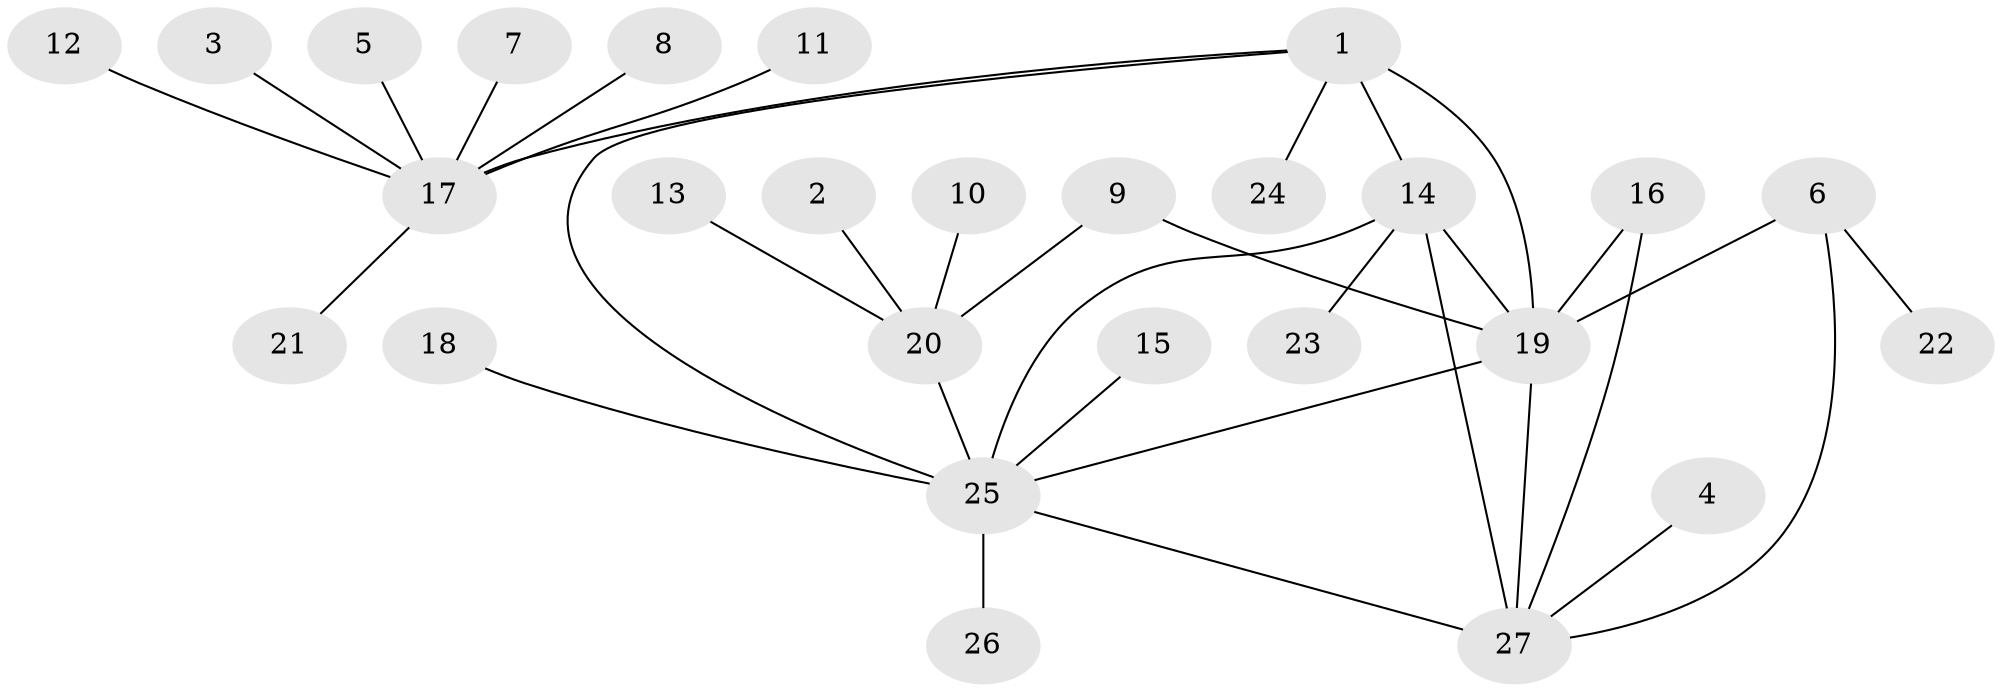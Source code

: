 // original degree distribution, {10: 0.015151515151515152, 7: 0.045454545454545456, 2: 0.21212121212121213, 5: 0.045454545454545456, 6: 0.015151515151515152, 8: 0.015151515151515152, 3: 0.09090909090909091, 4: 0.030303030303030304, 12: 0.015151515151515152, 1: 0.5151515151515151}
// Generated by graph-tools (version 1.1) at 2025/37/03/04/25 23:37:37]
// undirected, 27 vertices, 34 edges
graph export_dot {
  node [color=gray90,style=filled];
  1;
  2;
  3;
  4;
  5;
  6;
  7;
  8;
  9;
  10;
  11;
  12;
  13;
  14;
  15;
  16;
  17;
  18;
  19;
  20;
  21;
  22;
  23;
  24;
  25;
  26;
  27;
  1 -- 14 [weight=3.0];
  1 -- 17 [weight=2.0];
  1 -- 19 [weight=1.0];
  1 -- 24 [weight=1.0];
  1 -- 25 [weight=1.0];
  2 -- 20 [weight=1.0];
  3 -- 17 [weight=1.0];
  4 -- 27 [weight=1.0];
  5 -- 17 [weight=1.0];
  6 -- 19 [weight=2.0];
  6 -- 22 [weight=1.0];
  6 -- 27 [weight=1.0];
  7 -- 17 [weight=1.0];
  8 -- 17 [weight=1.0];
  9 -- 19 [weight=1.0];
  9 -- 20 [weight=1.0];
  10 -- 20 [weight=1.0];
  11 -- 17 [weight=1.0];
  12 -- 17 [weight=1.0];
  13 -- 20 [weight=1.0];
  14 -- 19 [weight=1.0];
  14 -- 23 [weight=1.0];
  14 -- 25 [weight=1.0];
  14 -- 27 [weight=2.0];
  15 -- 25 [weight=1.0];
  16 -- 19 [weight=1.0];
  16 -- 27 [weight=1.0];
  17 -- 21 [weight=1.0];
  18 -- 25 [weight=1.0];
  19 -- 25 [weight=1.0];
  19 -- 27 [weight=1.0];
  20 -- 25 [weight=2.0];
  25 -- 26 [weight=1.0];
  25 -- 27 [weight=1.0];
}

